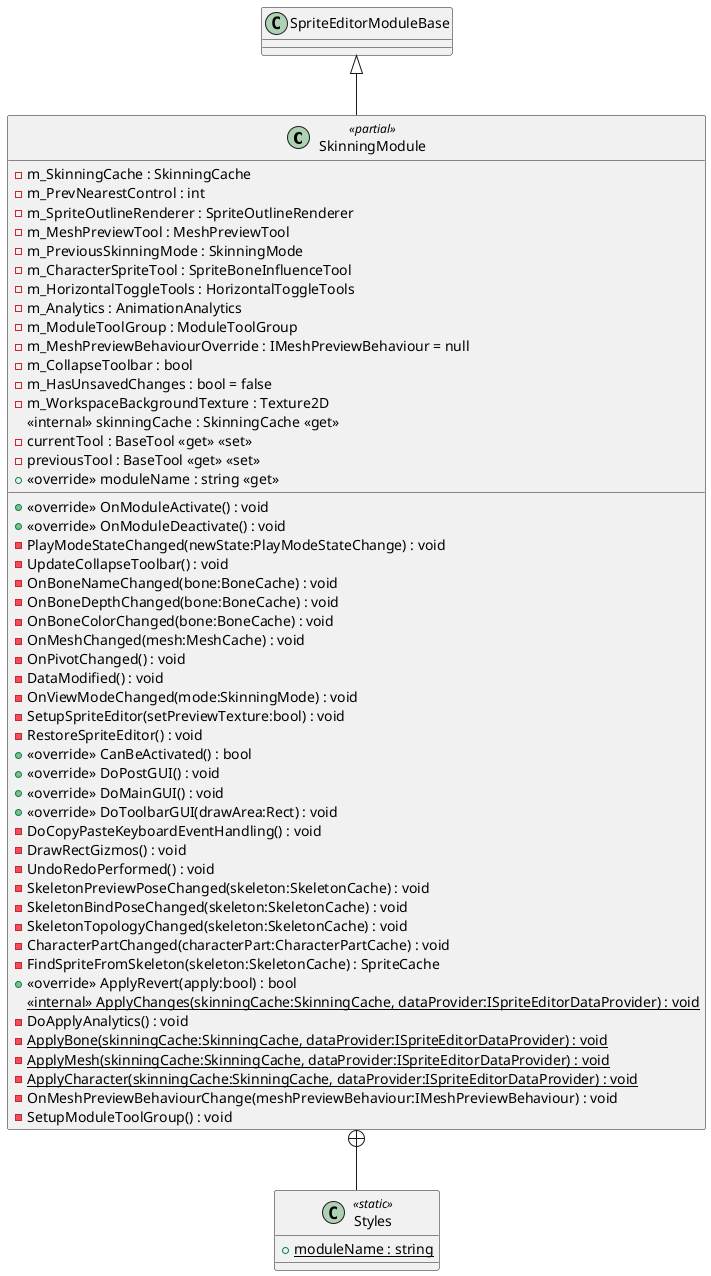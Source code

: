 @startuml
class SkinningModule <<partial>> {
    - m_SkinningCache : SkinningCache
    - m_PrevNearestControl : int
    - m_SpriteOutlineRenderer : SpriteOutlineRenderer
    - m_MeshPreviewTool : MeshPreviewTool
    - m_PreviousSkinningMode : SkinningMode
    - m_CharacterSpriteTool : SpriteBoneInfluenceTool
    - m_HorizontalToggleTools : HorizontalToggleTools
    - m_Analytics : AnimationAnalytics
    - m_ModuleToolGroup : ModuleToolGroup
    - m_MeshPreviewBehaviourOverride : IMeshPreviewBehaviour = null
    - m_CollapseToolbar : bool
    - m_HasUnsavedChanges : bool = false
    - m_WorkspaceBackgroundTexture : Texture2D
    <<internal>> skinningCache : SkinningCache <<get>>
    - currentTool : BaseTool <<get>> <<set>>
    - previousTool : BaseTool <<get>> <<set>>
    + <<override>> moduleName : string <<get>>
    + <<override>> OnModuleActivate() : void
    + <<override>> OnModuleDeactivate() : void
    - PlayModeStateChanged(newState:PlayModeStateChange) : void
    - UpdateCollapseToolbar() : void
    - OnBoneNameChanged(bone:BoneCache) : void
    - OnBoneDepthChanged(bone:BoneCache) : void
    - OnBoneColorChanged(bone:BoneCache) : void
    - OnMeshChanged(mesh:MeshCache) : void
    - OnPivotChanged() : void
    - DataModified() : void
    - OnViewModeChanged(mode:SkinningMode) : void
    - SetupSpriteEditor(setPreviewTexture:bool) : void
    - RestoreSpriteEditor() : void
    + <<override>> CanBeActivated() : bool
    + <<override>> DoPostGUI() : void
    + <<override>> DoMainGUI() : void
    + <<override>> DoToolbarGUI(drawArea:Rect) : void
    - DoCopyPasteKeyboardEventHandling() : void
    - DrawRectGizmos() : void
    - UndoRedoPerformed() : void
    - SkeletonPreviewPoseChanged(skeleton:SkeletonCache) : void
    - SkeletonBindPoseChanged(skeleton:SkeletonCache) : void
    - SkeletonTopologyChanged(skeleton:SkeletonCache) : void
    - CharacterPartChanged(characterPart:CharacterPartCache) : void
    - FindSpriteFromSkeleton(skeleton:SkeletonCache) : SpriteCache
    + <<override>> ApplyRevert(apply:bool) : bool
    <<internal>> {static} ApplyChanges(skinningCache:SkinningCache, dataProvider:ISpriteEditorDataProvider) : void
    - DoApplyAnalytics() : void
    {static} - ApplyBone(skinningCache:SkinningCache, dataProvider:ISpriteEditorDataProvider) : void
    {static} - ApplyMesh(skinningCache:SkinningCache, dataProvider:ISpriteEditorDataProvider) : void
    {static} - ApplyCharacter(skinningCache:SkinningCache, dataProvider:ISpriteEditorDataProvider) : void
    - OnMeshPreviewBehaviourChange(meshPreviewBehaviour:IMeshPreviewBehaviour) : void
    - SetupModuleToolGroup() : void
}
class Styles <<static>> {
    + {static} moduleName : string
}
SpriteEditorModuleBase <|-- SkinningModule
SkinningModule +-- Styles
@enduml
